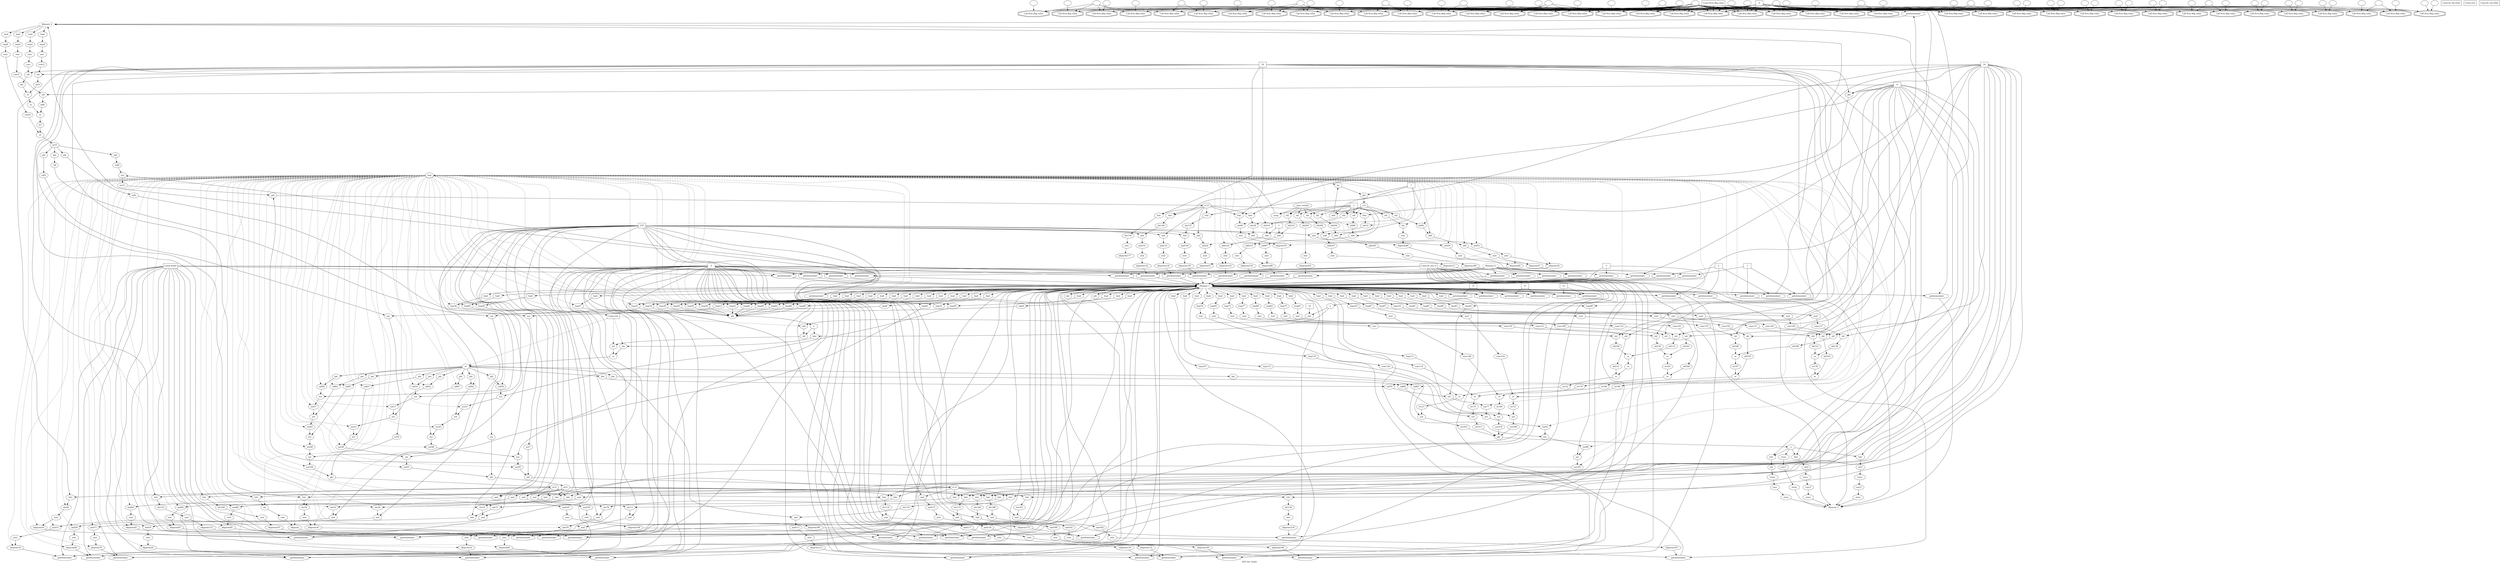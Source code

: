 digraph "DFG for 'Grafo'  "{
label="DFG for 'Grafo' ";
node_0[shape=doubleoctagon,style=solid,label="Call llvm.dbg.value"]
node_590[shape=ellipse,style=solid,label=""]
node_589[shape=doubleoctagon,style=solid,label="Call llvm.dbg.value"]
"node_590"->"node_589"
node_110[shape=ellipse,style=solid,label="xor95"]
node_109[shape=octagon,style=solid,label="phi"]
"node_110"->"node_109"
node_111[shape=octagon,style=solid,label="xor"]
"node_111"->"node_110"
node_112[shape=ellipse,style=solid,label="xor48"]
"node_112"->"node_111"
node_113[shape=octagon,style=solid,label="xor"]
"node_113"->"node_112"
node_86[shape=octagon,style=solid,label="xor"]
node_85[shape=ellipse,style=solid,label="xor17"]
"node_86"->"node_85"
node_87[shape=ellipse,style=solid,label="tmp20"]
"node_87"->"node_86"
node_88[shape=octagon,style=solid,label="load"]
"node_88"->"node_87"
node_89[shape=octagon,style=solid,label="getelementptr"]
node_16[shape=ellipse,style=dashed,label="Memory 1"]
"node_89"->"node_16"
node_9[shape=doubleoctagon,style=solid,label="Call llvm.dbg.value"]
node_10[shape=ellipse,style=solid,label=""]
"node_10"->"node_9"
node_12[shape=doubleoctagon,style=solid,label="Call llvm.dbg.value"]
"node_10"->"node_12"
node_11[shape=ellipse,style=solid,label=""]
"node_11"->"node_9"
node_13[shape=ellipse,style=solid,label=""]
"node_13"->"node_12"
node_14[shape=ellipse,style=solid,label="call"]
node_47[shape=octagon,style=solid,label="xor"]
"node_14"->"node_47"
node_720[shape=octagon,style=solid,label="phi"]
node_196[shape=ellipse,style=solid,label="call82"]
"node_720"->"node_196"
"node_16"->"node_88"
node_21[shape=octagon,style=solid,label="getelementptr"]
"node_16"->"node_21"
node_28[shape=octagon,style=solid,label="getelementptr"]
"node_16"->"node_28"
node_35[shape=octagon,style=solid,label="getelementptr"]
"node_16"->"node_35"
node_45[shape=octagon,style=solid,label="load"]
"node_16"->"node_45"
node_53[shape=octagon,style=solid,label="load"]
"node_16"->"node_53"
node_61[shape=octagon,style=solid,label="load"]
"node_16"->"node_61"
node_69[shape=octagon,style=solid,label="load"]
"node_16"->"node_69"
node_100[shape=octagon,style=solid,label="load"]
"node_16"->"node_100"
node_119[shape=octagon,style=solid,label="load"]
"node_16"->"node_119"
node_128[shape=octagon,style=solid,label="load"]
"node_16"->"node_128"
node_147[shape=octagon,style=solid,label="load"]
"node_16"->"node_147"
node_156[shape=octagon,style=solid,label="load"]
"node_16"->"node_156"
node_175[shape=octagon,style=solid,label="load"]
"node_16"->"node_175"
node_184[shape=octagon,style=solid,label="load"]
"node_16"->"node_184"
node_394[shape=octagon,style=solid,label="load"]
"node_16"->"node_394"
node_199[shape=octagon,style=solid,label="load"]
"node_16"->"node_199"
node_731[shape=octagon,style=solid,label="phi"]
"node_16"->"node_731"
node_210[shape=octagon,style=solid,label="load"]
"node_16"->"node_210"
node_217[shape=octagon,style=solid,label="load"]
"node_16"->"node_217"
node_235[shape=octagon,style=solid,label="load"]
"node_16"->"node_235"
node_246[shape=octagon,style=solid,label="load"]
"node_16"->"node_246"
node_253[shape=octagon,style=solid,label="load"]
"node_16"->"node_253"
node_264[shape=octagon,style=solid,label="load"]
"node_16"->"node_264"
node_275[shape=octagon,style=solid,label="load"]
"node_16"->"node_275"
node_282[shape=octagon,style=solid,label="load"]
"node_16"->"node_282"
node_293[shape=octagon,style=solid,label="load"]
"node_16"->"node_293"
node_304[shape=octagon,style=solid,label="load"]
"node_16"->"node_304"
node_311[shape=octagon,style=solid,label="load"]
"node_16"->"node_311"
node_353[shape=octagon,style=solid,label="load"]
"node_16"->"node_353"
node_366[shape=octagon,style=solid,label="load"]
"node_16"->"node_366"
node_381[shape=octagon,style=solid,label="load"]
"node_16"->"node_381"
node_408[shape=octagon,style=solid,label="load"]
"node_16"->"node_408"
node_421[shape=octagon,style=solid,label="load"]
"node_16"->"node_421"
node_436[shape=octagon,style=solid,label="load"]
"node_16"->"node_436"
node_449[shape=octagon,style=solid,label="load"]
"node_16"->"node_449"
node_463[shape=octagon,style=solid,label="load"]
"node_16"->"node_463"
node_476[shape=octagon,style=solid,label="load"]
"node_16"->"node_476"
node_491[shape=octagon,style=solid,label="load"]
"node_16"->"node_491"
node_504[shape=octagon,style=solid,label="load"]
"node_16"->"node_504"
node_518[shape=octagon,style=solid,label="load"]
"node_16"->"node_518"
node_531[shape=octagon,style=solid,label="load"]
"node_16"->"node_531"
node_546[shape=octagon,style=solid,label="load"]
"node_16"->"node_546"
node_559[shape=octagon,style=solid,label="load"]
"node_16"->"node_559"
node_573[shape=octagon,style=solid,label="load"]
"node_16"->"node_573"
node_586[shape=octagon,style=solid,label="load"]
"node_16"->"node_586"
node_599[shape=octagon,style=solid,label="load"]
"node_16"->"node_599"
node_612[shape=octagon,style=solid,label="load"]
"node_16"->"node_612"
node_619[shape=octagon,style=solid,label="getelementptr"]
"node_16"->"node_619"
node_621[shape=octagon,style=solid,label="getelementptr"]
"node_16"->"node_621"
node_623[shape=octagon,style=solid,label="getelementptr"]
"node_16"->"node_623"
node_631[shape=octagon,style=solid,label="getelementptr"]
"node_16"->"node_631"
node_638[shape=octagon,style=solid,label="getelementptr"]
"node_16"->"node_638"
node_647[shape=octagon,style=solid,label="getelementptr"]
"node_16"->"node_647"
node_656[shape=octagon,style=solid,label="getelementptr"]
"node_16"->"node_656"
node_694[shape=octagon,style=solid,label="getelementptr"]
"node_16"->"node_694"
node_700[shape=octagon,style=solid,label="getelementptr"]
"node_16"->"node_700"
node_706[shape=octagon,style=solid,label="getelementptr"]
"node_16"->"node_706"
node_710[shape=octagon,style=solid,label="getelementptr"]
"node_16"->"node_710"
node_712[shape=octagon,style=solid,label="phi"]
"node_16"->"node_712"
node_17[shape=box,style=solid,label="Const:br_dec32be"]
node_18[shape=doubleoctagon,style=solid,label="Call llvm.dbg.value"]
node_19[shape=ellipse,style=solid,label=""]
"node_19"->"node_18"
node_20[shape=ellipse,style=solid,label=""]
"node_20"->"node_18"
node_48[shape=doubleoctagon,style=solid,label="Call llvm.dbg.value"]
"node_20"->"node_48"
node_332[shape=doubleoctagon,style=solid,label="Call llvm.dbg.value"]
"node_20"->"node_332"
node_336[shape=doubleoctagon,style=solid,label="Call llvm.dbg.value"]
"node_20"->"node_336"
node_576[shape=doubleoctagon,style=solid,label="Call llvm.dbg.value"]
"node_20"->"node_576"
"node_21"->"node_16"
node_22[shape=box,style=solid,label="4"]
"node_22"->"node_21"
"node_22"->"node_619"
node_23[shape=ellipse,style=solid,label="call1"]
node_55[shape=octagon,style=solid,label="xor"]
"node_23"->"node_55"
node_719[shape=octagon,style=solid,label="phi"]
node_207[shape=ellipse,style=solid,label="call87"]
"node_719"->"node_207"
node_25[shape=doubleoctagon,style=solid,label="Call llvm.dbg.value"]
node_26[shape=ellipse,style=solid,label=""]
"node_26"->"node_25"
node_27[shape=ellipse,style=solid,label=""]
"node_27"->"node_25"
node_56[shape=doubleoctagon,style=solid,label="Call llvm.dbg.value"]
"node_27"->"node_56"
node_333[shape=doubleoctagon,style=solid,label="Call llvm.dbg.value"]
"node_27"->"node_333"
node_338[shape=doubleoctagon,style=solid,label="Call llvm.dbg.value"]
"node_27"->"node_338"
"node_27"->"node_589"
"node_28"->"node_16"
node_29[shape=box,style=solid,label="8"]
"node_29"->"node_28"
"node_29"->"node_621"
node_30[shape=ellipse,style=solid,label="call3"]
node_63[shape=octagon,style=solid,label="xor"]
"node_30"->"node_63"
node_718[shape=octagon,style=solid,label="phi"]
node_672[shape=ellipse,style=solid,label="n"]
"node_718"->"node_672"
node_32[shape=doubleoctagon,style=solid,label="Call llvm.dbg.value"]
node_33[shape=ellipse,style=solid,label=""]
"node_33"->"node_32"
node_34[shape=ellipse,style=solid,label=""]
"node_34"->"node_32"
node_64[shape=doubleoctagon,style=solid,label="Call llvm.dbg.value"]
"node_34"->"node_64"
node_334[shape=doubleoctagon,style=solid,label="Call llvm.dbg.value"]
"node_34"->"node_334"
node_340[shape=doubleoctagon,style=solid,label="Call llvm.dbg.value"]
"node_34"->"node_340"
node_602[shape=doubleoctagon,style=solid,label="Call llvm.dbg.value"]
"node_34"->"node_602"
"node_35"->"node_16"
node_36[shape=box,style=solid,label="12"]
"node_36"->"node_35"
"node_36"->"node_623"
node_37[shape=ellipse,style=solid,label="call5"]
node_71[shape=octagon,style=solid,label="xor"]
"node_37"->"node_71"
node_717[shape=octagon,style=solid,label="phi"]
node_675[shape=ellipse,style=solid,label="x"]
"node_717"->"node_675"
node_39[shape=doubleoctagon,style=solid,label="Call llvm.dbg.value"]
node_40[shape=ellipse,style=solid,label=""]
"node_40"->"node_39"
node_41[shape=ellipse,style=solid,label=""]
"node_41"->"node_39"
node_72[shape=doubleoctagon,style=solid,label="Call llvm.dbg.value"]
"node_41"->"node_72"
node_335[shape=doubleoctagon,style=solid,label="Call llvm.dbg.value"]
"node_41"->"node_335"
node_342[shape=doubleoctagon,style=solid,label="Call llvm.dbg.value"]
"node_41"->"node_342"
node_615[shape=doubleoctagon,style=solid,label="Call llvm.dbg.value"]
"node_41"->"node_615"
node_42[shape=octagon,style=solid,label="getelementptr"]
"node_42"->"node_16"
node_43[shape=ellipse,style=dashed,label="Memory 0"]
"node_43"->"node_42"
node_50[shape=octagon,style=solid,label="getelementptr"]
"node_43"->"node_50"
node_58[shape=octagon,style=solid,label="getelementptr"]
"node_43"->"node_58"
node_66[shape=octagon,style=solid,label="getelementptr"]
"node_43"->"node_66"
node_218[shape=octagon,style=solid,label="getelementptr"]
"node_43"->"node_218"
node_254[shape=octagon,style=solid,label="getelementptr"]
"node_43"->"node_254"
node_283[shape=octagon,style=solid,label="getelementptr"]
"node_43"->"node_283"
node_312[shape=octagon,style=solid,label="getelementptr"]
"node_43"->"node_312"
node_571[shape=octagon,style=solid,label="getelementptr"]
"node_43"->"node_571"
node_584[shape=octagon,style=solid,label="getelementptr"]
"node_43"->"node_584"
node_597[shape=octagon,style=solid,label="getelementptr"]
"node_43"->"node_597"
node_610[shape=octagon,style=solid,label="getelementptr"]
"node_43"->"node_610"
node_44[shape=ellipse,style=solid,label="tmp6"]
"node_44"->"node_47"
"node_45"->"node_44"
node_46[shape=ellipse,style=solid,label="xor"]
node_78[shape=octagon,style=solid,label="phi"]
"node_46"->"node_78"
"node_47"->"node_46"
node_49[shape=ellipse,style=solid,label=""]
"node_49"->"node_48"
"node_50"->"node_16"
node_51[shape=box,style=solid,label="1"]
"node_51"->"node_50"
"node_51"->"node_638"
"node_51"->"node_700"
node_52[shape=ellipse,style=solid,label="tmp9"]
"node_52"->"node_55"
"node_53"->"node_52"
node_54[shape=ellipse,style=solid,label="xor7"]
"node_54"->"node_109"
"node_55"->"node_54"
node_57[shape=ellipse,style=solid,label=""]
"node_57"->"node_56"
"node_58"->"node_16"
node_59[shape=box,style=solid,label="2"]
"node_59"->"node_58"
"node_59"->"node_647"
"node_59"->"node_706"
node_60[shape=ellipse,style=solid,label="tmp12"]
"node_60"->"node_63"
"node_61"->"node_60"
node_62[shape=ellipse,style=solid,label="xor9"]
node_137[shape=octagon,style=solid,label="phi"]
"node_62"->"node_137"
"node_63"->"node_62"
node_65[shape=ellipse,style=solid,label=""]
"node_65"->"node_64"
"node_66"->"node_16"
node_67[shape=box,style=solid,label="3"]
"node_67"->"node_66"
"node_67"->"node_656"
"node_67"->"node_710"
node_68[shape=ellipse,style=solid,label="tmp15"]
"node_68"->"node_71"
"node_69"->"node_68"
node_70[shape=ellipse,style=solid,label="xor11"]
node_165[shape=octagon,style=solid,label="phi"]
"node_70"->"node_165"
"node_71"->"node_70"
node_73[shape=ellipse,style=solid,label=""]
"node_73"->"node_72"
node_74[shape=doubleoctagon,style=solid,label="Call llvm.dbg.value"]
node_75[shape=ellipse,style=solid,label=""]
"node_75"->"node_74"
node_76[shape=ellipse,style=solid,label=""]
"node_76"->"node_74"
node_344[shape=doubleoctagon,style=solid,label="Call llvm.dbg.value"]
"node_76"->"node_344"
node_77[shape=ellipse,style=solid,label="s0.0"]
node_191[shape=octagon,style=solid,label="lshr"]
"node_77"->"node_191"
node_95[shape=octagon,style=solid,label="lshr"]
"node_77"->"node_95"
node_242[shape=octagon,style=solid,label="lshr"]
"node_77"->"node_242"
node_280[shape=octagon,style=solid,label="and"]
"node_77"->"node_280"
node_347[shape=octagon,style=solid,label="lshr"]
"node_77"->"node_347"
node_444[shape=octagon,style=solid,label="and"]
"node_77"->"node_444"
node_484[shape=octagon,style=solid,label="lshr"]
"node_77"->"node_484"
node_524[shape=octagon,style=solid,label="lshr"]
"node_77"->"node_524"
"node_78"->"node_77"
node_79[shape=ellipse,style=solid,label="xor91"]
"node_79"->"node_78"
node_80[shape=octagon,style=solid,label="xor"]
"node_80"->"node_79"
node_81[shape=ellipse,style=solid,label="xor28"]
"node_81"->"node_80"
node_82[shape=octagon,style=solid,label="xor"]
"node_82"->"node_81"
node_83[shape=ellipse,style=solid,label="xor23"]
"node_83"->"node_82"
node_84[shape=octagon,style=solid,label="xor"]
"node_84"->"node_83"
"node_85"->"node_84"
node_187[shape=octagon,style=solid,label="zext"]
node_186[shape=ellipse,style=solid,label="idxprom74"]
"node_187"->"node_186"
node_188[shape=ellipse,style=solid,label="and73"]
"node_188"->"node_187"
node_189[shape=octagon,style=solid,label="and"]
"node_189"->"node_188"
node_190[shape=ellipse,style=solid,label="shr72"]
"node_190"->"node_189"
"node_191"->"node_190"
node_192[shape=box,style=solid,label="16"]
"node_192"->"node_718"
"node_192"->"node_191"
node_107[shape=octagon,style=solid,label="lshr"]
"node_192"->"node_107"
node_135[shape=octagon,style=solid,label="lshr"]
"node_192"->"node_135"
node_163[shape=octagon,style=solid,label="lshr"]
"node_192"->"node_163"
node_359[shape=octagon,style=solid,label="lshr"]
"node_192"->"node_359"
node_370[shape=octagon,style=solid,label="shl"]
"node_192"->"node_370"
node_414[shape=octagon,style=solid,label="lshr"]
"node_192"->"node_414"
node_425[shape=octagon,style=solid,label="shl"]
"node_192"->"node_425"
node_469[shape=octagon,style=solid,label="lshr"]
"node_192"->"node_469"
node_480[shape=octagon,style=solid,label="shl"]
"node_192"->"node_480"
"node_192"->"node_524"
node_535[shape=octagon,style=solid,label="shl"]
"node_192"->"node_535"
node_644[shape=octagon,style=solid,label="shl"]
"node_192"->"node_644"
node_697[shape=octagon,style=solid,label="lshr"]
"node_192"->"node_697"
node_90[shape=box,style=solid,label="Const:Ssm0"]
"node_90"->"node_89"
node_101[shape=octagon,style=solid,label="getelementptr"]
"node_90"->"node_101"
node_120[shape=octagon,style=solid,label="getelementptr"]
"node_90"->"node_120"
node_129[shape=octagon,style=solid,label="getelementptr"]
"node_90"->"node_129"
node_148[shape=octagon,style=solid,label="getelementptr"]
"node_90"->"node_148"
node_157[shape=octagon,style=solid,label="getelementptr"]
"node_90"->"node_157"
node_176[shape=octagon,style=solid,label="getelementptr"]
"node_90"->"node_176"
node_185[shape=octagon,style=solid,label="getelementptr"]
"node_90"->"node_185"
node_200[shape=octagon,style=solid,label="getelementptr"]
"node_90"->"node_200"
node_211[shape=octagon,style=solid,label="getelementptr"]
"node_90"->"node_211"
node_236[shape=octagon,style=solid,label="getelementptr"]
"node_90"->"node_236"
node_247[shape=octagon,style=solid,label="getelementptr"]
"node_90"->"node_247"
node_265[shape=octagon,style=solid,label="getelementptr"]
"node_90"->"node_265"
node_276[shape=octagon,style=solid,label="getelementptr"]
"node_90"->"node_276"
node_294[shape=octagon,style=solid,label="getelementptr"]
"node_90"->"node_294"
node_305[shape=octagon,style=solid,label="getelementptr"]
"node_90"->"node_305"
node_91[shape=box,style=solid,label="0"]
"node_91"->"node_89"
"node_91"->"node_101"
"node_91"->"node_120"
"node_91"->"node_129"
"node_91"->"node_148"
"node_91"->"node_157"
"node_91"->"node_176"
"node_91"->"node_185"
node_392[shape=octagon,style=solid,label="getelementptr"]
"node_91"->"node_392"
"node_91"->"node_200"
"node_91"->"node_211"
"node_91"->"node_236"
"node_91"->"node_247"
"node_91"->"node_265"
"node_91"->"node_276"
"node_91"->"node_294"
"node_91"->"node_305"
node_350[shape=octagon,style=solid,label="getelementptr"]
"node_91"->"node_350"
node_364[shape=octagon,style=solid,label="getelementptr"]
"node_91"->"node_364"
node_379[shape=octagon,style=solid,label="getelementptr"]
"node_91"->"node_379"
node_406[shape=octagon,style=solid,label="getelementptr"]
"node_91"->"node_406"
node_419[shape=octagon,style=solid,label="getelementptr"]
"node_91"->"node_419"
node_434[shape=octagon,style=solid,label="getelementptr"]
"node_91"->"node_434"
node_447[shape=octagon,style=solid,label="getelementptr"]
"node_91"->"node_447"
node_461[shape=octagon,style=solid,label="getelementptr"]
"node_91"->"node_461"
node_474[shape=octagon,style=solid,label="getelementptr"]
"node_91"->"node_474"
node_489[shape=octagon,style=solid,label="getelementptr"]
"node_91"->"node_489"
node_502[shape=octagon,style=solid,label="getelementptr"]
"node_91"->"node_502"
node_516[shape=octagon,style=solid,label="getelementptr"]
"node_91"->"node_516"
node_529[shape=octagon,style=solid,label="getelementptr"]
"node_91"->"node_529"
node_544[shape=octagon,style=solid,label="getelementptr"]
"node_91"->"node_544"
node_557[shape=octagon,style=solid,label="getelementptr"]
"node_91"->"node_557"
node_92[shape=ellipse,style=solid,label="idxprom"]
"node_92"->"node_89"
node_93[shape=octagon,style=solid,label="zext"]
"node_93"->"node_92"
node_94[shape=ellipse,style=solid,label="shr"]
"node_94"->"node_93"
"node_95"->"node_94"
node_96[shape=box,style=solid,label="24"]
"node_96"->"node_718"
"node_96"->"node_95"
node_124[shape=octagon,style=solid,label="lshr"]
"node_96"->"node_124"
node_152[shape=octagon,style=solid,label="lshr"]
"node_96"->"node_152"
node_180[shape=octagon,style=solid,label="lshr"]
"node_96"->"node_180"
node_403[shape=octagon,style=solid,label="lshr"]
"node_96"->"node_403"
"node_96"->"node_347"
node_357[shape=octagon,style=solid,label="shl"]
"node_96"->"node_357"
node_412[shape=octagon,style=solid,label="shl"]
"node_96"->"node_412"
node_458[shape=octagon,style=solid,label="lshr"]
"node_96"->"node_458"
node_467[shape=octagon,style=solid,label="shl"]
"node_96"->"node_467"
node_513[shape=octagon,style=solid,label="lshr"]
"node_96"->"node_513"
node_522[shape=octagon,style=solid,label="shl"]
"node_96"->"node_522"
node_637[shape=octagon,style=solid,label="shl"]
"node_96"->"node_637"
node_689[shape=octagon,style=solid,label="lshr"]
"node_96"->"node_689"
node_97[shape=ellipse,style=solid,label="call16"]
"node_97"->"node_86"
node_99[shape=ellipse,style=solid,label="tmp22"]
"node_99"->"node_717"
"node_100"->"node_99"
"node_101"->"node_16"
node_102[shape=ellipse,style=solid,label="idxprom14"]
"node_102"->"node_101"
node_103[shape=octagon,style=solid,label="zext"]
"node_103"->"node_102"
node_104[shape=ellipse,style=solid,label="and"]
"node_104"->"node_103"
node_105[shape=octagon,style=solid,label="and"]
"node_105"->"node_104"
node_106[shape=ellipse,style=solid,label="shr13"]
"node_106"->"node_105"
"node_107"->"node_106"
node_108[shape=ellipse,style=solid,label="s1.0"]
"node_108"->"node_107"
node_206[shape=octagon,style=solid,label="lshr"]
"node_108"->"node_206"
"node_108"->"node_124"
"node_108"->"node_403"
node_251[shape=octagon,style=solid,label="and"]
"node_108"->"node_251"
"node_108"->"node_359"
node_499[shape=octagon,style=solid,label="and"]
"node_108"->"node_499"
node_539[shape=octagon,style=solid,label="lshr"]
"node_108"->"node_539"
"node_109"->"node_108"
node_203[shape=ellipse,style=solid,label="and79"]
node_202[shape=octagon,style=solid,label="zext"]
"node_203"->"node_202"
node_204[shape=octagon,style=solid,label="and"]
"node_204"->"node_203"
node_205[shape=ellipse,style=solid,label="shr78"]
"node_205"->"node_204"
"node_206"->"node_205"
node_114[shape=ellipse,style=solid,label="xor43"]
"node_114"->"node_113"
node_115[shape=octagon,style=solid,label="xor"]
"node_115"->"node_114"
node_116[shape=ellipse,style=solid,label="xor37"]
"node_116"->"node_115"
node_117[shape=octagon,style=solid,label="xor"]
"node_117"->"node_116"
node_118[shape=ellipse,style=solid,label="tmp28"]
"node_118"->"node_117"
"node_119"->"node_118"
"node_120"->"node_16"
node_121[shape=ellipse,style=solid,label="idxprom30"]
"node_121"->"node_120"
node_122[shape=octagon,style=solid,label="zext"]
"node_122"->"node_121"
node_123[shape=ellipse,style=solid,label="shr29"]
"node_123"->"node_122"
"node_124"->"node_123"
node_125[shape=ellipse,style=solid,label="call36"]
"node_125"->"node_117"
node_127[shape=ellipse,style=solid,label="tmp30"]
"node_127"->"node_717"
"node_128"->"node_127"
"node_129"->"node_16"
node_130[shape=ellipse,style=solid,label="idxprom34"]
"node_130"->"node_129"
node_131[shape=octagon,style=solid,label="zext"]
"node_131"->"node_130"
node_132[shape=ellipse,style=solid,label="and33"]
"node_132"->"node_131"
node_133[shape=octagon,style=solid,label="and"]
"node_133"->"node_132"
node_134[shape=ellipse,style=solid,label="shr32"]
"node_134"->"node_133"
"node_135"->"node_134"
node_4[shape=ellipse,style=solid,label=""]
"node_4"->"node_0"
"node_4"->"node_9"
"node_4"->"node_12"
"node_4"->"node_18"
"node_4"->"node_25"
"node_4"->"node_32"
"node_4"->"node_39"
"node_4"->"node_48"
"node_4"->"node_56"
"node_4"->"node_64"
"node_4"->"node_72"
"node_4"->"node_74"
node_6[shape=doubleoctagon,style=solid,label="Call llvm.dbg.value"]
"node_4"->"node_6"
node_399[shape=doubleoctagon,style=solid,label="Call llvm.dbg.value"]
"node_4"->"node_399"
node_320[shape=doubleoctagon,style=solid,label="Call llvm.dbg.value"]
"node_4"->"node_320"
node_323[shape=doubleoctagon,style=solid,label="Call llvm.dbg.value"]
"node_4"->"node_323"
node_326[shape=doubleoctagon,style=solid,label="Call llvm.dbg.value"]
"node_4"->"node_326"
node_329[shape=doubleoctagon,style=solid,label="Call llvm.dbg.value"]
"node_4"->"node_329"
"node_4"->"node_332"
"node_4"->"node_333"
"node_4"->"node_334"
"node_4"->"node_335"
"node_4"->"node_336"
"node_4"->"node_338"
"node_4"->"node_340"
"node_4"->"node_342"
"node_4"->"node_344"
node_454[shape=doubleoctagon,style=solid,label="Call llvm.dbg.value"]
"node_4"->"node_454"
node_509[shape=doubleoctagon,style=solid,label="Call llvm.dbg.value"]
"node_4"->"node_509"
node_564[shape=doubleoctagon,style=solid,label="Call llvm.dbg.value"]
"node_4"->"node_564"
"node_4"->"node_576"
"node_4"->"node_589"
"node_4"->"node_602"
"node_4"->"node_615"
node_625[shape=doubleoctagon,style=solid,label="Call llvm.dbg.value"]
"node_4"->"node_625"
node_628[shape=doubleoctagon,style=solid,label="Call llvm.dbg.value"]
"node_4"->"node_628"
node_663[shape=doubleoctagon,style=solid,label="Call llvm.dbg.value"]
"node_4"->"node_663"
node_666[shape=doubleoctagon,style=solid,label="Call llvm.dbg.value"]
"node_4"->"node_666"
node_680[shape=doubleoctagon,style=solid,label="Call llvm.dbg.value"]
"node_4"->"node_680"
node_683[shape=doubleoctagon,style=solid,label="Call llvm.dbg.value"]
"node_4"->"node_683"
node_686[shape=doubleoctagon,style=solid,label="Call llvm.dbg.value"]
"node_4"->"node_686"
node_5[shape=box,style=solid,label="Const:llvm.dbg.value"]
"node_5"->"node_0"
"node_5"->"node_9"
"node_5"->"node_12"
"node_5"->"node_18"
"node_5"->"node_25"
"node_5"->"node_32"
"node_5"->"node_39"
"node_5"->"node_48"
"node_5"->"node_56"
"node_5"->"node_64"
"node_5"->"node_72"
"node_5"->"node_74"
"node_5"->"node_6"
"node_5"->"node_399"
"node_5"->"node_320"
"node_5"->"node_323"
"node_5"->"node_326"
"node_5"->"node_329"
"node_5"->"node_332"
"node_5"->"node_333"
"node_5"->"node_334"
"node_5"->"node_335"
"node_5"->"node_336"
"node_5"->"node_338"
"node_5"->"node_340"
"node_5"->"node_342"
"node_5"->"node_344"
"node_5"->"node_454"
"node_5"->"node_509"
"node_5"->"node_564"
"node_5"->"node_576"
"node_5"->"node_589"
"node_5"->"node_602"
"node_5"->"node_615"
"node_5"->"node_625"
"node_5"->"node_628"
"node_5"->"node_663"
"node_5"->"node_666"
"node_5"->"node_680"
"node_5"->"node_683"
"node_5"->"node_686"
node_7[shape=ellipse,style=solid,label=""]
"node_7"->"node_6"
node_3[shape=ellipse,style=solid,label=""]
"node_3"->"node_0"
node_1[shape=ellipse,style=solid,label=""]
"node_1"->"node_0"
node_2[shape=box,style=solid,label="0"]
"node_2"->"node_0"
"node_2"->"node_9"
"node_2"->"node_12"
"node_2"->"node_18"
"node_2"->"node_25"
"node_2"->"node_32"
"node_2"->"node_39"
"node_2"->"node_42"
"node_2"->"node_48"
"node_2"->"node_56"
"node_2"->"node_64"
"node_2"->"node_72"
"node_2"->"node_74"
"node_2"->"node_6"
"node_2"->"node_399"
"node_2"->"node_320"
"node_2"->"node_323"
"node_2"->"node_326"
"node_2"->"node_329"
"node_2"->"node_332"
"node_2"->"node_333"
"node_2"->"node_334"
"node_2"->"node_335"
"node_2"->"node_336"
"node_2"->"node_338"
"node_2"->"node_340"
"node_2"->"node_342"
"node_2"->"node_344"
"node_2"->"node_454"
"node_2"->"node_509"
"node_2"->"node_564"
"node_2"->"node_576"
"node_2"->"node_589"
"node_2"->"node_602"
"node_2"->"node_615"
"node_2"->"node_625"
"node_2"->"node_628"
"node_2"->"node_631"
"node_2"->"node_663"
"node_2"->"node_666"
"node_2"->"node_680"
"node_2"->"node_683"
"node_2"->"node_686"
"node_2"->"node_694"
node_8[shape=ellipse,style=solid,label=""]
"node_8"->"node_6"
node_136[shape=ellipse,style=solid,label="s2.0"]
"node_136"->"node_135"
"node_136"->"node_152"
node_215[shape=octagon,style=solid,label="and"]
"node_136"->"node_215"
node_300[shape=octagon,style=solid,label="lshr"]
"node_136"->"node_300"
node_374[shape=octagon,style=solid,label="lshr"]
"node_136"->"node_374"
"node_136"->"node_414"
"node_136"->"node_458"
node_554[shape=octagon,style=solid,label="and"]
"node_136"->"node_554"
"node_137"->"node_136"
node_138[shape=ellipse,style=solid,label="xor100"]
"node_138"->"node_137"
node_139[shape=octagon,style=solid,label="xor"]
"node_139"->"node_138"
node_140[shape=ellipse,style=solid,label="xor68"]
"node_140"->"node_139"
node_141[shape=octagon,style=solid,label="xor"]
"node_141"->"node_140"
node_142[shape=ellipse,style=solid,label="xor63"]
"node_142"->"node_141"
node_143[shape=octagon,style=solid,label="xor"]
"node_143"->"node_142"
node_144[shape=ellipse,style=solid,label="xor57"]
"node_144"->"node_143"
node_145[shape=octagon,style=solid,label="xor"]
"node_145"->"node_144"
node_146[shape=ellipse,style=solid,label="tmp36"]
"node_146"->"node_145"
"node_147"->"node_146"
"node_148"->"node_16"
node_149[shape=ellipse,style=solid,label="idxprom50"]
"node_149"->"node_148"
node_150[shape=octagon,style=solid,label="zext"]
"node_150"->"node_149"
node_151[shape=ellipse,style=solid,label="shr49"]
"node_151"->"node_150"
"node_152"->"node_151"
node_153[shape=ellipse,style=solid,label="call56"]
"node_153"->"node_145"
node_155[shape=ellipse,style=solid,label="tmp38"]
"node_155"->"node_717"
"node_156"->"node_155"
"node_157"->"node_16"
node_158[shape=ellipse,style=solid,label="idxprom54"]
"node_158"->"node_157"
node_159[shape=octagon,style=solid,label="zext"]
"node_159"->"node_158"
node_160[shape=ellipse,style=solid,label="and53"]
"node_160"->"node_159"
node_161[shape=octagon,style=solid,label="and"]
"node_161"->"node_160"
node_162[shape=ellipse,style=solid,label="shr52"]
"node_162"->"node_161"
"node_163"->"node_162"
node_164[shape=ellipse,style=solid,label="s3.0"]
"node_164"->"node_163"
"node_164"->"node_180"
node_389[shape=octagon,style=solid,label="and"]
"node_164"->"node_389"
node_271[shape=octagon,style=solid,label="lshr"]
"node_164"->"node_271"
node_309[shape=octagon,style=solid,label="and"]
"node_164"->"node_309"
node_429[shape=octagon,style=solid,label="lshr"]
"node_164"->"node_429"
"node_164"->"node_469"
"node_164"->"node_513"
"node_165"->"node_164"
node_166[shape=ellipse,style=solid,label="xor105"]
"node_166"->"node_165"
node_167[shape=octagon,style=solid,label="xor"]
"node_167"->"node_166"
node_168[shape=ellipse,style=solid,label="xor88"]
"node_168"->"node_167"
node_169[shape=octagon,style=solid,label="xor"]
"node_169"->"node_168"
node_170[shape=ellipse,style=solid,label="xor83"]
"node_170"->"node_169"
node_171[shape=octagon,style=solid,label="xor"]
"node_171"->"node_170"
node_172[shape=ellipse,style=solid,label="xor77"]
"node_172"->"node_171"
node_173[shape=octagon,style=solid,label="xor"]
"node_173"->"node_172"
node_174[shape=ellipse,style=solid,label="tmp44"]
"node_174"->"node_173"
"node_175"->"node_174"
"node_176"->"node_16"
node_177[shape=ellipse,style=solid,label="idxprom70"]
"node_177"->"node_176"
node_178[shape=octagon,style=solid,label="zext"]
"node_178"->"node_177"
node_179[shape=ellipse,style=solid,label="shr69"]
"node_179"->"node_178"
"node_180"->"node_179"
node_181[shape=ellipse,style=solid,label="call76"]
"node_181"->"node_173"
node_183[shape=ellipse,style=solid,label="tmp46"]
"node_183"->"node_717"
"node_184"->"node_183"
"node_185"->"node_16"
"node_186"->"node_185"
node_385[shape=octagon,style=solid,label="shl"]
node_384[shape=ellipse,style=solid,label="shl121"]
"node_385"->"node_384"
node_386[shape=ellipse,style=solid,label="or122"]
node_398[shape=octagon,style=solid,label="or"]
"node_386"->"node_398"
node_387[shape=octagon,style=solid,label="or"]
"node_387"->"node_386"
node_388[shape=ellipse,style=solid,label="and123"]
node_391[shape=octagon,style=solid,label="zext"]
"node_388"->"node_391"
"node_389"->"node_388"
node_390[shape=ellipse,style=solid,label="idxprom124"]
"node_390"->"node_392"
"node_391"->"node_390"
"node_392"->"node_16"
node_393[shape=ellipse,style=solid,label="tmp79"]
node_396[shape=octagon,style=solid,label="zext"]
"node_393"->"node_396"
"node_394"->"node_393"
node_193[shape=box,style=solid,label="255"]
"node_193"->"node_189"
"node_193"->"node_105"
"node_193"->"node_204"
"node_193"->"node_133"
"node_193"->"node_161"
"node_193"->"node_389"
"node_193"->"node_215"
node_240[shape=octagon,style=solid,label="and"]
"node_193"->"node_240"
"node_193"->"node_251"
node_269[shape=octagon,style=solid,label="and"]
"node_193"->"node_269"
"node_193"->"node_280"
node_298[shape=octagon,style=solid,label="and"]
"node_193"->"node_298"
"node_193"->"node_309"
node_361[shape=octagon,style=solid,label="and"]
"node_193"->"node_361"
node_376[shape=octagon,style=solid,label="and"]
"node_193"->"node_376"
node_416[shape=octagon,style=solid,label="and"]
"node_193"->"node_416"
node_431[shape=octagon,style=solid,label="and"]
"node_193"->"node_431"
"node_193"->"node_444"
node_471[shape=octagon,style=solid,label="and"]
"node_193"->"node_471"
node_486[shape=octagon,style=solid,label="and"]
"node_193"->"node_486"
"node_193"->"node_499"
node_526[shape=octagon,style=solid,label="and"]
"node_193"->"node_526"
node_541[shape=octagon,style=solid,label="and"]
"node_193"->"node_541"
"node_193"->"node_554"
node_194[shape=box,style=solid,label="8"]
"node_194"->"node_718"
"node_194"->"node_206"
"node_194"->"node_385"
"node_194"->"node_242"
"node_194"->"node_271"
"node_194"->"node_300"
"node_194"->"node_374"
"node_194"->"node_429"
node_440[shape=octagon,style=solid,label="shl"]
"node_194"->"node_440"
"node_194"->"node_484"
node_495[shape=octagon,style=solid,label="shl"]
"node_194"->"node_495"
"node_194"->"node_539"
node_550[shape=octagon,style=solid,label="shl"]
"node_194"->"node_550"
node_653[shape=octagon,style=solid,label="shl"]
"node_194"->"node_653"
node_703[shape=octagon,style=solid,label="lshr"]
"node_194"->"node_703"
node_195[shape=box,style=solid,label="Const:rotr"]
"node_196"->"node_171"
node_732[shape=octagon,style=solid,label="phi"]
node_690[shape=ellipse,style=solid,label="x"]
"node_732"->"node_690"
node_198[shape=ellipse,style=solid,label="tmp48"]
"node_198"->"node_717"
"node_199"->"node_198"
"node_200"->"node_16"
node_201[shape=ellipse,style=solid,label="idxprom80"]
"node_201"->"node_200"
"node_202"->"node_201"
node_395[shape=ellipse,style=solid,label="conv126"]
"node_395"->"node_398"
"node_396"->"node_395"
node_397[shape=ellipse,style=solid,label="or127"]
node_575[shape=octagon,style=solid,label="xor"]
"node_397"->"node_575"
"node_398"->"node_397"
node_400[shape=ellipse,style=solid,label=""]
"node_400"->"node_399"
node_401[shape=ellipse,style=solid,label=""]
"node_401"->"node_399"
node_402[shape=ellipse,style=solid,label="shr128"]
node_405[shape=octagon,style=solid,label="zext"]
"node_402"->"node_405"
"node_403"->"node_402"
node_404[shape=ellipse,style=solid,label="idxprom129"]
"node_404"->"node_406"
"node_405"->"node_404"
"node_207"->"node_169"
"node_731"->"node_16"
node_209[shape=ellipse,style=solid,label="tmp50"]
"node_209"->"node_717"
"node_210"->"node_209"
"node_211"->"node_16"
node_212[shape=ellipse,style=solid,label="idxprom85"]
"node_212"->"node_211"
node_213[shape=octagon,style=solid,label="zext"]
"node_213"->"node_212"
node_214[shape=ellipse,style=solid,label="and84"]
"node_214"->"node_213"
"node_215"->"node_214"
node_216[shape=ellipse,style=solid,label="tmp69"]
"node_216"->"node_167"
"node_217"->"node_216"
"node_218"->"node_16"
node_219[shape=ellipse,style=solid,label="idxprom103"]
"node_219"->"node_218"
node_220[shape=octagon,style=solid,label="zext"]
"node_220"->"node_219"
node_221[shape=ellipse,style=solid,label="add102"]
"node_221"->"node_220"
node_222[shape=octagon,style=solid,label="add"]
"node_222"->"node_221"
node_223[shape=ellipse,style=solid,label="shl101"]
"node_223"->"node_222"
node_224[shape=octagon,style=solid,label="shl"]
"node_224"->"node_223"
node_225[shape=ellipse,style=solid,label="u.0"]
"node_225"->"node_224"
node_229[shape=octagon,style=solid,label="add"]
"node_225"->"node_229"
node_260[shape=octagon,style=solid,label="shl"]
"node_225"->"node_260"
node_289[shape=octagon,style=solid,label="shl"]
"node_225"->"node_289"
node_316[shape=octagon,style=solid,label="shl"]
"node_225"->"node_316"
node_318[shape=octagon,style=solid,label="icmp"]
"node_225"->"node_318"
node_226[shape=octagon,style=solid,label="phi"]
"node_226"->"node_225"
node_227[shape=box,style=solid,label="1"]
"node_227"->"node_226"
"node_227"->"node_229"
node_287[shape=octagon,style=solid,label="add"]
"node_227"->"node_287"
node_581[shape=octagon,style=solid,label="add"]
"node_227"->"node_581"
node_228[shape=ellipse,style=solid,label="inc"]
"node_228"->"node_226"
"node_229"->"node_228"
node_230[shape=box,style=solid,label="2"]
"node_230"->"node_224"
node_258[shape=octagon,style=solid,label="add"]
"node_230"->"node_258"
"node_230"->"node_260"
"node_230"->"node_289"
"node_230"->"node_316"
node_568[shape=octagon,style=solid,label="shl"]
"node_230"->"node_568"
node_579[shape=octagon,style=solid,label="shl"]
"node_230"->"node_579"
node_592[shape=octagon,style=solid,label="shl"]
"node_230"->"node_592"
node_594[shape=octagon,style=solid,label="add"]
"node_230"->"node_594"
node_605[shape=octagon,style=solid,label="shl"]
"node_230"->"node_605"
node_231[shape=box,style=solid,label="3"]
"node_231"->"node_222"
node_607[shape=octagon,style=solid,label="add"]
"node_231"->"node_607"
node_232[shape=ellipse,style=solid,label="call62"]
"node_232"->"node_143"
node_234[shape=ellipse,style=solid,label="tmp40"]
"node_234"->"node_717"
"node_235"->"node_234"
"node_236"->"node_16"
node_237[shape=ellipse,style=solid,label="idxprom60"]
"node_237"->"node_236"
node_238[shape=octagon,style=solid,label="zext"]
"node_238"->"node_237"
node_239[shape=ellipse,style=solid,label="and59"]
"node_239"->"node_238"
"node_240"->"node_239"
node_241[shape=ellipse,style=solid,label="shr58"]
"node_241"->"node_240"
"node_242"->"node_241"
node_243[shape=ellipse,style=solid,label="call67"]
"node_243"->"node_141"
node_245[shape=ellipse,style=solid,label="tmp42"]
"node_245"->"node_717"
"node_246"->"node_245"
"node_247"->"node_16"
node_248[shape=ellipse,style=solid,label="idxprom65"]
"node_248"->"node_247"
node_249[shape=octagon,style=solid,label="zext"]
"node_249"->"node_248"
node_250[shape=ellipse,style=solid,label="and64"]
"node_250"->"node_249"
"node_251"->"node_250"
node_252[shape=ellipse,style=solid,label="tmp65"]
"node_252"->"node_139"
"node_253"->"node_252"
"node_254"->"node_16"
node_255[shape=ellipse,style=solid,label="idxprom98"]
"node_255"->"node_254"
node_256[shape=octagon,style=solid,label="zext"]
"node_256"->"node_255"
node_257[shape=ellipse,style=solid,label="add97"]
"node_257"->"node_256"
"node_258"->"node_257"
node_259[shape=ellipse,style=solid,label="shl96"]
"node_259"->"node_258"
"node_260"->"node_259"
node_261[shape=ellipse,style=solid,label="call42"]
"node_261"->"node_115"
node_263[shape=ellipse,style=solid,label="tmp32"]
"node_263"->"node_717"
"node_264"->"node_263"
"node_265"->"node_16"
node_266[shape=ellipse,style=solid,label="idxprom40"]
"node_266"->"node_265"
node_267[shape=octagon,style=solid,label="zext"]
"node_267"->"node_266"
node_268[shape=ellipse,style=solid,label="and39"]
"node_268"->"node_267"
"node_269"->"node_268"
node_270[shape=ellipse,style=solid,label="shr38"]
"node_270"->"node_269"
"node_271"->"node_270"
node_272[shape=ellipse,style=solid,label="call47"]
"node_272"->"node_113"
node_274[shape=ellipse,style=solid,label="tmp34"]
"node_274"->"node_717"
"node_275"->"node_274"
"node_276"->"node_16"
node_277[shape=ellipse,style=solid,label="idxprom45"]
"node_277"->"node_276"
node_278[shape=octagon,style=solid,label="zext"]
"node_278"->"node_277"
node_279[shape=ellipse,style=solid,label="and44"]
"node_279"->"node_278"
"node_280"->"node_279"
node_281[shape=ellipse,style=solid,label="tmp61"]
"node_281"->"node_111"
"node_282"->"node_281"
"node_283"->"node_16"
node_284[shape=ellipse,style=solid,label="idxprom93"]
"node_284"->"node_283"
node_285[shape=octagon,style=solid,label="zext"]
"node_285"->"node_284"
node_286[shape=ellipse,style=solid,label="add"]
"node_286"->"node_285"
"node_287"->"node_286"
node_288[shape=ellipse,style=solid,label="shl92"]
"node_288"->"node_287"
"node_289"->"node_288"
node_290[shape=ellipse,style=solid,label="call22"]
"node_290"->"node_84"
node_292[shape=ellipse,style=solid,label="tmp24"]
"node_292"->"node_717"
"node_293"->"node_292"
"node_294"->"node_16"
node_295[shape=ellipse,style=solid,label="idxprom20"]
"node_295"->"node_294"
node_296[shape=octagon,style=solid,label="zext"]
"node_296"->"node_295"
node_297[shape=ellipse,style=solid,label="and19"]
"node_297"->"node_296"
"node_298"->"node_297"
node_299[shape=ellipse,style=solid,label="shr18"]
"node_299"->"node_298"
"node_300"->"node_299"
node_301[shape=ellipse,style=solid,label="call27"]
"node_301"->"node_82"
node_303[shape=ellipse,style=solid,label="tmp26"]
"node_303"->"node_717"
"node_304"->"node_303"
"node_305"->"node_16"
node_306[shape=ellipse,style=solid,label="idxprom25"]
"node_306"->"node_305"
node_307[shape=octagon,style=solid,label="zext"]
"node_307"->"node_306"
node_308[shape=ellipse,style=solid,label="and24"]
"node_308"->"node_307"
"node_309"->"node_308"
node_310[shape=ellipse,style=solid,label="tmp57"]
"node_310"->"node_80"
"node_311"->"node_310"
"node_312"->"node_16"
node_313[shape=ellipse,style=solid,label="idxprom89"]
"node_313"->"node_312"
node_314[shape=octagon,style=solid,label="zext"]
"node_314"->"node_313"
node_315[shape=ellipse,style=solid,label="shl"]
"node_315"->"node_314"
"node_316"->"node_315"
node_317[shape=ellipse,style=solid,label="cmp"]
"node_317"->"node_110" [style=dashed]
"node_317"->"node_112" [style=dashed]
"node_317"->"node_87" [style=dashed]
"node_317"->"node_16" [style=dashed]
"node_317"->"node_79" [style=dashed]
"node_317"->"node_81" [style=dashed]
"node_317"->"node_83" [style=dashed]
"node_317"->"node_85" [style=dashed]
"node_317"->"node_188" [style=dashed]
"node_317"->"node_190" [style=dashed]
"node_317"->"node_92" [style=dashed]
"node_317"->"node_94" [style=dashed]
"node_317"->"node_97" [style=dashed]
"node_317"->"node_99" [style=dashed]
"node_317"->"node_102" [style=dashed]
"node_317"->"node_104" [style=dashed]
"node_317"->"node_106" [style=dashed]
"node_317"->"node_203" [style=dashed]
"node_317"->"node_205" [style=dashed]
"node_317"->"node_114" [style=dashed]
"node_317"->"node_116" [style=dashed]
"node_317"->"node_118" [style=dashed]
"node_317"->"node_121" [style=dashed]
"node_317"->"node_123" [style=dashed]
"node_317"->"node_125" [style=dashed]
"node_317"->"node_127" [style=dashed]
"node_317"->"node_130" [style=dashed]
"node_317"->"node_132" [style=dashed]
"node_317"->"node_134" [style=dashed]
"node_317"->"node_138" [style=dashed]
"node_317"->"node_140" [style=dashed]
"node_317"->"node_142" [style=dashed]
"node_317"->"node_144" [style=dashed]
"node_317"->"node_146" [style=dashed]
"node_317"->"node_149" [style=dashed]
"node_317"->"node_151" [style=dashed]
"node_317"->"node_153" [style=dashed]
"node_317"->"node_155" [style=dashed]
"node_317"->"node_158" [style=dashed]
"node_317"->"node_160" [style=dashed]
"node_317"->"node_162" [style=dashed]
"node_317"->"node_166" [style=dashed]
"node_317"->"node_168" [style=dashed]
"node_317"->"node_170" [style=dashed]
"node_317"->"node_172" [style=dashed]
"node_317"->"node_174" [style=dashed]
"node_317"->"node_177" [style=dashed]
"node_317"->"node_179" [style=dashed]
"node_317"->"node_181" [style=dashed]
"node_317"->"node_183" [style=dashed]
"node_317"->"node_186" [style=dashed]
"node_317"->"node_196" [style=dashed]
"node_317"->"node_198" [style=dashed]
"node_317"->"node_201" [style=dashed]
"node_317"->"node_207" [style=dashed]
"node_317"->"node_209" [style=dashed]
"node_317"->"node_212" [style=dashed]
"node_317"->"node_214" [style=dashed]
"node_317"->"node_216" [style=dashed]
"node_317"->"node_219" [style=dashed]
"node_317"->"node_221" [style=dashed]
"node_317"->"node_223" [style=dashed]
"node_317"->"node_228" [style=dashed]
"node_317"->"node_232" [style=dashed]
"node_317"->"node_234" [style=dashed]
"node_317"->"node_237" [style=dashed]
"node_317"->"node_239" [style=dashed]
"node_317"->"node_241" [style=dashed]
"node_317"->"node_243" [style=dashed]
"node_317"->"node_245" [style=dashed]
"node_317"->"node_248" [style=dashed]
"node_317"->"node_250" [style=dashed]
"node_317"->"node_252" [style=dashed]
"node_317"->"node_255" [style=dashed]
"node_317"->"node_257" [style=dashed]
"node_317"->"node_259" [style=dashed]
"node_317"->"node_261" [style=dashed]
"node_317"->"node_263" [style=dashed]
"node_317"->"node_266" [style=dashed]
"node_317"->"node_268" [style=dashed]
"node_317"->"node_270" [style=dashed]
"node_317"->"node_272" [style=dashed]
"node_317"->"node_274" [style=dashed]
"node_317"->"node_277" [style=dashed]
"node_317"->"node_279" [style=dashed]
"node_317"->"node_281" [style=dashed]
"node_317"->"node_284" [style=dashed]
"node_317"->"node_286" [style=dashed]
"node_317"->"node_288" [style=dashed]
"node_317"->"node_290" [style=dashed]
"node_317"->"node_292" [style=dashed]
"node_317"->"node_295" [style=dashed]
"node_317"->"node_297" [style=dashed]
"node_317"->"node_299" [style=dashed]
"node_317"->"node_301" [style=dashed]
"node_317"->"node_303" [style=dashed]
"node_317"->"node_306" [style=dashed]
"node_317"->"node_308" [style=dashed]
"node_317"->"node_310" [style=dashed]
"node_317"->"node_313" [style=dashed]
"node_317"->"node_315" [style=dashed]
node_733[shape=box,style=solid,label="Const:rotr"]
"node_317"->"node_733" [style=dashed]
"node_318"->"node_317"
node_319[shape=ellipse,style=solid,label="num_rounds"]
"node_319"->"node_318"
"node_319"->"node_568"
"node_319"->"node_579"
"node_319"->"node_592"
"node_319"->"node_605"
node_321[shape=ellipse,style=solid,label=""]
"node_321"->"node_320"
"node_321"->"node_332"
node_322[shape=ellipse,style=solid,label=""]
"node_322"->"node_320"
node_324[shape=ellipse,style=solid,label=""]
"node_324"->"node_323"
"node_324"->"node_333"
node_325[shape=ellipse,style=solid,label=""]
"node_325"->"node_323"
node_327[shape=ellipse,style=solid,label=""]
"node_327"->"node_326"
"node_327"->"node_334"
node_328[shape=ellipse,style=solid,label=""]
"node_328"->"node_326"
node_330[shape=ellipse,style=solid,label=""]
"node_330"->"node_329"
"node_330"->"node_335"
node_331[shape=ellipse,style=solid,label=""]
"node_331"->"node_329"
node_337[shape=ellipse,style=solid,label=""]
"node_337"->"node_336"
node_339[shape=ellipse,style=solid,label=""]
"node_339"->"node_338"
node_341[shape=ellipse,style=solid,label=""]
"node_341"->"node_340"
node_343[shape=ellipse,style=solid,label=""]
"node_343"->"node_342"
node_345[shape=ellipse,style=solid,label=""]
"node_345"->"node_344"
node_346[shape=ellipse,style=solid,label="shr106"]
node_349[shape=octagon,style=solid,label="zext"]
"node_346"->"node_349"
"node_347"->"node_346"
node_348[shape=ellipse,style=solid,label="idxprom107"]
"node_348"->"node_350"
"node_349"->"node_348"
"node_350"->"node_16"
node_351[shape=box,style=solid,label="Const:br_aes_S"]
"node_351"->"node_392"
"node_351"->"node_350"
"node_351"->"node_364"
"node_351"->"node_379"
"node_351"->"node_406"
"node_351"->"node_419"
"node_351"->"node_434"
"node_351"->"node_447"
"node_351"->"node_461"
"node_351"->"node_474"
"node_351"->"node_489"
"node_351"->"node_502"
"node_351"->"node_516"
"node_351"->"node_529"
"node_351"->"node_544"
"node_351"->"node_557"
node_352[shape=ellipse,style=solid,label="tmp73"]
node_355[shape=octagon,style=solid,label="zext"]
"node_352"->"node_355"
"node_353"->"node_352"
node_354[shape=ellipse,style=solid,label="conv"]
"node_354"->"node_357"
"node_355"->"node_354"
node_356[shape=ellipse,style=solid,label="shl109"]
node_372[shape=octagon,style=solid,label="or"]
"node_356"->"node_372"
"node_357"->"node_356"
node_358[shape=ellipse,style=solid,label="shr110"]
"node_358"->"node_361"
"node_359"->"node_358"
node_360[shape=ellipse,style=solid,label="and111"]
node_363[shape=octagon,style=solid,label="zext"]
"node_360"->"node_363"
"node_361"->"node_360"
node_362[shape=ellipse,style=solid,label="idxprom112"]
"node_362"->"node_364"
"node_363"->"node_362"
"node_364"->"node_16"
node_365[shape=ellipse,style=solid,label="tmp75"]
node_368[shape=octagon,style=solid,label="zext"]
"node_365"->"node_368"
"node_366"->"node_365"
node_367[shape=ellipse,style=solid,label="conv114"]
"node_367"->"node_370"
"node_368"->"node_367"
node_369[shape=ellipse,style=solid,label="shl115"]
"node_369"->"node_372"
"node_370"->"node_369"
node_371[shape=ellipse,style=solid,label="or"]
"node_371"->"node_387"
"node_372"->"node_371"
node_373[shape=ellipse,style=solid,label="shr116"]
"node_373"->"node_376"
"node_374"->"node_373"
node_375[shape=ellipse,style=solid,label="and117"]
node_378[shape=octagon,style=solid,label="zext"]
"node_375"->"node_378"
"node_376"->"node_375"
node_377[shape=ellipse,style=solid,label="idxprom118"]
"node_377"->"node_379"
"node_378"->"node_377"
"node_379"->"node_16"
node_380[shape=ellipse,style=solid,label="tmp77"]
node_383[shape=octagon,style=solid,label="zext"]
"node_380"->"node_383"
"node_381"->"node_380"
node_382[shape=ellipse,style=solid,label="conv120"]
"node_382"->"node_385"
"node_383"->"node_382"
"node_384"->"node_387"
"node_406"->"node_16"
node_407[shape=ellipse,style=solid,label="tmp81"]
node_410[shape=octagon,style=solid,label="zext"]
"node_407"->"node_410"
"node_408"->"node_407"
node_409[shape=ellipse,style=solid,label="conv131"]
"node_409"->"node_412"
"node_410"->"node_409"
node_411[shape=ellipse,style=solid,label="shl132"]
node_427[shape=octagon,style=solid,label="or"]
"node_411"->"node_427"
"node_412"->"node_411"
node_413[shape=ellipse,style=solid,label="shr133"]
"node_413"->"node_416"
"node_414"->"node_413"
node_415[shape=ellipse,style=solid,label="and134"]
node_418[shape=octagon,style=solid,label="zext"]
"node_415"->"node_418"
"node_416"->"node_415"
node_417[shape=ellipse,style=solid,label="idxprom135"]
"node_417"->"node_419"
"node_418"->"node_417"
"node_419"->"node_16"
node_420[shape=ellipse,style=solid,label="tmp83"]
node_423[shape=octagon,style=solid,label="zext"]
"node_420"->"node_423"
"node_421"->"node_420"
node_422[shape=ellipse,style=solid,label="conv137"]
"node_422"->"node_425"
"node_423"->"node_422"
node_424[shape=ellipse,style=solid,label="shl138"]
"node_424"->"node_427"
"node_425"->"node_424"
node_426[shape=ellipse,style=solid,label="or139"]
node_442[shape=octagon,style=solid,label="or"]
"node_426"->"node_442"
"node_427"->"node_426"
node_428[shape=ellipse,style=solid,label="shr140"]
"node_428"->"node_431"
"node_429"->"node_428"
node_430[shape=ellipse,style=solid,label="and141"]
node_433[shape=octagon,style=solid,label="zext"]
"node_430"->"node_433"
"node_431"->"node_430"
node_432[shape=ellipse,style=solid,label="idxprom142"]
"node_432"->"node_434"
"node_433"->"node_432"
"node_434"->"node_16"
node_435[shape=ellipse,style=solid,label="tmp85"]
node_438[shape=octagon,style=solid,label="zext"]
"node_435"->"node_438"
"node_436"->"node_435"
node_437[shape=ellipse,style=solid,label="conv144"]
"node_437"->"node_440"
"node_438"->"node_437"
node_439[shape=ellipse,style=solid,label="shl145"]
"node_439"->"node_442"
"node_440"->"node_439"
node_441[shape=ellipse,style=solid,label="or146"]
node_453[shape=octagon,style=solid,label="or"]
"node_441"->"node_453"
"node_442"->"node_441"
node_443[shape=ellipse,style=solid,label="and147"]
node_446[shape=octagon,style=solid,label="zext"]
"node_443"->"node_446"
"node_444"->"node_443"
node_445[shape=ellipse,style=solid,label="idxprom148"]
"node_445"->"node_447"
"node_446"->"node_445"
"node_447"->"node_16"
node_448[shape=ellipse,style=solid,label="tmp87"]
node_451[shape=octagon,style=solid,label="zext"]
"node_448"->"node_451"
"node_449"->"node_448"
node_450[shape=ellipse,style=solid,label="conv150"]
"node_450"->"node_453"
"node_451"->"node_450"
node_452[shape=ellipse,style=solid,label="or151"]
node_588[shape=octagon,style=solid,label="xor"]
"node_452"->"node_588"
"node_453"->"node_452"
node_455[shape=ellipse,style=solid,label=""]
"node_455"->"node_454"
node_456[shape=ellipse,style=solid,label=""]
"node_456"->"node_454"
node_457[shape=ellipse,style=solid,label="shr152"]
node_460[shape=octagon,style=solid,label="zext"]
"node_457"->"node_460"
"node_458"->"node_457"
node_459[shape=ellipse,style=solid,label="idxprom153"]
"node_459"->"node_461"
"node_460"->"node_459"
"node_461"->"node_16"
node_462[shape=ellipse,style=solid,label="tmp89"]
node_465[shape=octagon,style=solid,label="zext"]
"node_462"->"node_465"
"node_463"->"node_462"
node_464[shape=ellipse,style=solid,label="conv155"]
"node_464"->"node_467"
"node_465"->"node_464"
node_466[shape=ellipse,style=solid,label="shl156"]
node_482[shape=octagon,style=solid,label="or"]
"node_466"->"node_482"
"node_467"->"node_466"
node_468[shape=ellipse,style=solid,label="shr157"]
"node_468"->"node_471"
"node_469"->"node_468"
node_470[shape=ellipse,style=solid,label="and158"]
node_473[shape=octagon,style=solid,label="zext"]
"node_470"->"node_473"
"node_471"->"node_470"
node_472[shape=ellipse,style=solid,label="idxprom159"]
"node_472"->"node_474"
"node_473"->"node_472"
"node_474"->"node_16"
node_475[shape=ellipse,style=solid,label="tmp91"]
node_478[shape=octagon,style=solid,label="zext"]
"node_475"->"node_478"
"node_476"->"node_475"
node_477[shape=ellipse,style=solid,label="conv161"]
"node_477"->"node_480"
"node_478"->"node_477"
node_479[shape=ellipse,style=solid,label="shl162"]
"node_479"->"node_482"
"node_480"->"node_479"
node_481[shape=ellipse,style=solid,label="or163"]
node_497[shape=octagon,style=solid,label="or"]
"node_481"->"node_497"
"node_482"->"node_481"
node_483[shape=ellipse,style=solid,label="shr164"]
"node_483"->"node_486"
"node_484"->"node_483"
node_485[shape=ellipse,style=solid,label="and165"]
node_488[shape=octagon,style=solid,label="zext"]
"node_485"->"node_488"
"node_486"->"node_485"
node_487[shape=ellipse,style=solid,label="idxprom166"]
"node_487"->"node_489"
"node_488"->"node_487"
"node_489"->"node_16"
node_490[shape=ellipse,style=solid,label="tmp93"]
node_493[shape=octagon,style=solid,label="zext"]
"node_490"->"node_493"
"node_491"->"node_490"
node_492[shape=ellipse,style=solid,label="conv168"]
"node_492"->"node_495"
"node_493"->"node_492"
node_494[shape=ellipse,style=solid,label="shl169"]
"node_494"->"node_497"
"node_495"->"node_494"
node_496[shape=ellipse,style=solid,label="or170"]
node_508[shape=octagon,style=solid,label="or"]
"node_496"->"node_508"
"node_497"->"node_496"
node_498[shape=ellipse,style=solid,label="and171"]
node_501[shape=octagon,style=solid,label="zext"]
"node_498"->"node_501"
"node_499"->"node_498"
node_500[shape=ellipse,style=solid,label="idxprom172"]
"node_500"->"node_502"
"node_501"->"node_500"
"node_502"->"node_16"
node_503[shape=ellipse,style=solid,label="tmp95"]
node_506[shape=octagon,style=solid,label="zext"]
"node_503"->"node_506"
"node_504"->"node_503"
node_505[shape=ellipse,style=solid,label="conv174"]
"node_505"->"node_508"
"node_506"->"node_505"
node_507[shape=ellipse,style=solid,label="or175"]
node_601[shape=octagon,style=solid,label="xor"]
"node_507"->"node_601"
"node_508"->"node_507"
node_510[shape=ellipse,style=solid,label=""]
"node_510"->"node_509"
node_511[shape=ellipse,style=solid,label=""]
"node_511"->"node_509"
node_512[shape=ellipse,style=solid,label="shr176"]
node_515[shape=octagon,style=solid,label="zext"]
"node_512"->"node_515"
"node_513"->"node_512"
node_514[shape=ellipse,style=solid,label="idxprom177"]
"node_514"->"node_516"
"node_515"->"node_514"
"node_516"->"node_16"
node_517[shape=ellipse,style=solid,label="tmp97"]
node_520[shape=octagon,style=solid,label="zext"]
"node_517"->"node_520"
"node_518"->"node_517"
node_519[shape=ellipse,style=solid,label="conv179"]
"node_519"->"node_522"
"node_520"->"node_519"
node_521[shape=ellipse,style=solid,label="shl180"]
node_537[shape=octagon,style=solid,label="or"]
"node_521"->"node_537"
"node_522"->"node_521"
node_523[shape=ellipse,style=solid,label="shr181"]
"node_523"->"node_526"
"node_524"->"node_523"
node_525[shape=ellipse,style=solid,label="and182"]
node_528[shape=octagon,style=solid,label="zext"]
"node_525"->"node_528"
"node_526"->"node_525"
node_527[shape=ellipse,style=solid,label="idxprom183"]
"node_527"->"node_529"
"node_528"->"node_527"
"node_529"->"node_16"
node_530[shape=ellipse,style=solid,label="tmp99"]
node_533[shape=octagon,style=solid,label="zext"]
"node_530"->"node_533"
"node_531"->"node_530"
node_532[shape=ellipse,style=solid,label="conv185"]
"node_532"->"node_535"
"node_533"->"node_532"
node_534[shape=ellipse,style=solid,label="shl186"]
"node_534"->"node_537"
"node_535"->"node_534"
node_536[shape=ellipse,style=solid,label="or187"]
node_552[shape=octagon,style=solid,label="or"]
"node_536"->"node_552"
"node_537"->"node_536"
node_538[shape=ellipse,style=solid,label="shr188"]
"node_538"->"node_541"
"node_539"->"node_538"
node_540[shape=ellipse,style=solid,label="and189"]
node_543[shape=octagon,style=solid,label="zext"]
"node_540"->"node_543"
"node_541"->"node_540"
node_542[shape=ellipse,style=solid,label="idxprom190"]
"node_542"->"node_544"
"node_543"->"node_542"
"node_544"->"node_16"
node_545[shape=ellipse,style=solid,label="tmp101"]
node_548[shape=octagon,style=solid,label="zext"]
"node_545"->"node_548"
"node_546"->"node_545"
node_547[shape=ellipse,style=solid,label="conv192"]
"node_547"->"node_550"
"node_548"->"node_547"
node_549[shape=ellipse,style=solid,label="shl193"]
"node_549"->"node_552"
"node_550"->"node_549"
node_551[shape=ellipse,style=solid,label="or194"]
node_563[shape=octagon,style=solid,label="or"]
"node_551"->"node_563"
"node_552"->"node_551"
node_553[shape=ellipse,style=solid,label="and195"]
node_556[shape=octagon,style=solid,label="zext"]
"node_553"->"node_556"
"node_554"->"node_553"
node_555[shape=ellipse,style=solid,label="idxprom196"]
"node_555"->"node_557"
"node_556"->"node_555"
"node_557"->"node_16"
node_558[shape=ellipse,style=solid,label="tmp103"]
node_561[shape=octagon,style=solid,label="zext"]
"node_558"->"node_561"
"node_559"->"node_558"
node_560[shape=ellipse,style=solid,label="conv198"]
"node_560"->"node_563"
"node_561"->"node_560"
node_562[shape=ellipse,style=solid,label="or199"]
node_614[shape=octagon,style=solid,label="xor"]
"node_562"->"node_614"
"node_563"->"node_562"
node_565[shape=ellipse,style=solid,label=""]
"node_565"->"node_564"
node_566[shape=ellipse,style=solid,label=""]
"node_566"->"node_564"
node_567[shape=ellipse,style=solid,label="shl200"]
node_570[shape=octagon,style=solid,label="zext"]
"node_567"->"node_570"
"node_568"->"node_567"
node_569[shape=ellipse,style=solid,label="idxprom201"]
"node_569"->"node_571"
"node_570"->"node_569"
"node_571"->"node_16"
node_572[shape=ellipse,style=solid,label="tmp107"]
"node_572"->"node_575"
"node_573"->"node_572"
node_574[shape=ellipse,style=solid,label="xor203"]
"node_574"->"node_732"
"node_575"->"node_574"
node_577[shape=ellipse,style=solid,label=""]
"node_577"->"node_576"
node_578[shape=ellipse,style=solid,label="shl204"]
"node_578"->"node_581"
"node_579"->"node_578"
node_580[shape=ellipse,style=solid,label="add205"]
node_583[shape=octagon,style=solid,label="zext"]
"node_580"->"node_583"
"node_581"->"node_580"
node_582[shape=ellipse,style=solid,label="idxprom206"]
"node_582"->"node_584"
"node_583"->"node_582"
"node_584"->"node_16"
node_585[shape=ellipse,style=solid,label="tmp111"]
"node_585"->"node_588"
"node_586"->"node_585"
node_587[shape=ellipse,style=solid,label="xor208"]
"node_587"->"node_732"
"node_588"->"node_587"
node_591[shape=ellipse,style=solid,label="shl209"]
"node_591"->"node_594"
"node_592"->"node_591"
node_593[shape=ellipse,style=solid,label="add210"]
node_596[shape=octagon,style=solid,label="zext"]
"node_593"->"node_596"
"node_594"->"node_593"
node_595[shape=ellipse,style=solid,label="idxprom211"]
"node_595"->"node_597"
"node_596"->"node_595"
"node_597"->"node_16"
node_598[shape=ellipse,style=solid,label="tmp115"]
"node_598"->"node_601"
"node_599"->"node_598"
node_600[shape=ellipse,style=solid,label="xor213"]
"node_600"->"node_732"
"node_601"->"node_600"
node_603[shape=ellipse,style=solid,label=""]
"node_603"->"node_602"
node_604[shape=ellipse,style=solid,label="shl214"]
"node_604"->"node_607"
"node_605"->"node_604"
node_606[shape=ellipse,style=solid,label="add215"]
node_609[shape=octagon,style=solid,label="zext"]
"node_606"->"node_609"
"node_607"->"node_606"
node_608[shape=ellipse,style=solid,label="idxprom216"]
"node_608"->"node_610"
"node_609"->"node_608"
"node_610"->"node_16"
node_611[shape=ellipse,style=solid,label="tmp119"]
"node_611"->"node_614"
"node_612"->"node_611"
node_613[shape=ellipse,style=solid,label="xor218"]
"node_613"->"node_732"
"node_614"->"node_613"
node_616[shape=ellipse,style=solid,label=""]
"node_616"->"node_615"
node_618[shape=box,style=solid,label="Const:br_enc32be"]
"node_619"->"node_16"
"node_621"->"node_16"
"node_623"->"node_16"
node_626[shape=ellipse,style=solid,label=""]
"node_626"->"node_625"
"node_626"->"node_628"
node_627[shape=ellipse,style=solid,label=""]
"node_627"->"node_625"
node_629[shape=ellipse,style=solid,label=""]
"node_629"->"node_628"
node_630[shape=ellipse,style=dashed,label="Memory 4"]
node_633[shape=octagon,style=solid,label="load"]
"node_630"->"node_633"
node_640[shape=octagon,style=solid,label="load"]
"node_630"->"node_640"
node_649[shape=octagon,style=solid,label="load"]
"node_630"->"node_649"
node_658[shape=octagon,style=solid,label="load"]
"node_630"->"node_658"
"node_631"->"node_630"
node_632[shape=ellipse,style=solid,label="tmp2"]
node_635[shape=octagon,style=solid,label="zext"]
"node_632"->"node_635"
"node_633"->"node_632"
node_634[shape=ellipse,style=solid,label="conv"]
"node_634"->"node_637"
"node_635"->"node_634"
node_636[shape=ellipse,style=solid,label="shl"]
node_646[shape=octagon,style=solid,label="or"]
"node_636"->"node_646"
"node_637"->"node_636"
"node_638"->"node_630"
node_639[shape=ellipse,style=solid,label="tmp4"]
node_642[shape=octagon,style=solid,label="zext"]
"node_639"->"node_642"
"node_640"->"node_639"
node_641[shape=ellipse,style=solid,label="conv2"]
"node_641"->"node_644"
"node_642"->"node_641"
node_643[shape=ellipse,style=solid,label="shl3"]
"node_643"->"node_646"
"node_644"->"node_643"
node_645[shape=ellipse,style=solid,label="or"]
node_655[shape=octagon,style=solid,label="or"]
"node_645"->"node_655"
"node_646"->"node_645"
"node_647"->"node_630"
node_648[shape=ellipse,style=solid,label="tmp6"]
node_651[shape=octagon,style=solid,label="zext"]
"node_648"->"node_651"
"node_649"->"node_648"
node_650[shape=ellipse,style=solid,label="conv5"]
"node_650"->"node_653"
"node_651"->"node_650"
node_652[shape=ellipse,style=solid,label="shl6"]
"node_652"->"node_655"
"node_653"->"node_652"
node_654[shape=ellipse,style=solid,label="or7"]
node_662[shape=octagon,style=solid,label="or"]
"node_654"->"node_662"
"node_655"->"node_654"
"node_656"->"node_630"
node_657[shape=ellipse,style=solid,label="tmp8"]
node_660[shape=octagon,style=solid,label="zext"]
"node_657"->"node_660"
"node_658"->"node_657"
node_659[shape=ellipse,style=solid,label="conv9"]
"node_659"->"node_662"
"node_660"->"node_659"
node_661[shape=ellipse,style=solid,label="or10"]
node_713[shape=octagon,style=solid,label="phi"]
"node_661"->"node_713"
node_714[shape=octagon,style=solid,label="phi"]
"node_661"->"node_714"
node_715[shape=octagon,style=solid,label="phi"]
"node_661"->"node_715"
node_716[shape=octagon,style=solid,label="phi"]
"node_661"->"node_716"
"node_662"->"node_661"
node_664[shape=ellipse,style=solid,label=""]
"node_664"->"node_663"
node_665[shape=ellipse,style=solid,label=""]
"node_665"->"node_663"
node_667[shape=ellipse,style=solid,label=""]
"node_667"->"node_666"
node_668[shape=ellipse,style=solid,label=""]
"node_668"->"node_666"
node_669[shape=ellipse,style=solid,label="sub"]
node_674[shape=octagon,style=solid,label="shl"]
"node_669"->"node_674"
node_670[shape=octagon,style=solid,label="sub"]
"node_670"->"node_669"
node_671[shape=box,style=solid,label="32"]
"node_671"->"node_670"
"node_672"->"node_670"
node_677[shape=octagon,style=solid,label="lshr"]
"node_672"->"node_677"
node_673[shape=ellipse,style=solid,label="shl"]
node_679[shape=octagon,style=solid,label="or"]
"node_673"->"node_679"
"node_674"->"node_673"
"node_675"->"node_674"
"node_675"->"node_677"
node_676[shape=ellipse,style=solid,label="shr"]
"node_676"->"node_679"
"node_677"->"node_676"
node_678[shape=ellipse,style=solid,label="or"]
"node_678"->"node_720"
"node_678"->"node_719"
node_721[shape=octagon,style=solid,label="phi"]
"node_678"->"node_721"
node_722[shape=octagon,style=solid,label="phi"]
"node_678"->"node_722"
node_723[shape=octagon,style=solid,label="phi"]
"node_678"->"node_723"
node_724[shape=octagon,style=solid,label="phi"]
"node_678"->"node_724"
node_725[shape=octagon,style=solid,label="phi"]
"node_678"->"node_725"
node_726[shape=octagon,style=solid,label="phi"]
"node_678"->"node_726"
node_727[shape=octagon,style=solid,label="phi"]
"node_678"->"node_727"
node_728[shape=octagon,style=solid,label="phi"]
"node_678"->"node_728"
node_729[shape=octagon,style=solid,label="phi"]
"node_678"->"node_729"
node_730[shape=octagon,style=solid,label="phi"]
"node_678"->"node_730"
"node_679"->"node_678"
node_681[shape=ellipse,style=solid,label=""]
"node_681"->"node_680"
"node_681"->"node_686"
node_682[shape=ellipse,style=solid,label=""]
"node_682"->"node_680"
node_684[shape=ellipse,style=solid,label=""]
"node_684"->"node_683"
node_685[shape=ellipse,style=solid,label=""]
"node_685"->"node_683"
node_687[shape=ellipse,style=solid,label=""]
"node_687"->"node_686"
node_688[shape=ellipse,style=solid,label="shr"]
node_692[shape=octagon,style=solid,label="trunc"]
"node_688"->"node_692"
"node_689"->"node_688"
"node_690"->"node_689"
"node_690"->"node_697"
"node_690"->"node_703"
node_709[shape=octagon,style=solid,label="trunc"]
"node_690"->"node_709"
node_691[shape=ellipse,style=solid,label="conv"]
node_695[shape=octagon,style=solid,label="store"]
"node_691"->"node_695"
"node_692"->"node_691"
node_693[shape=ellipse,style=dashed,label="Memory 5"]
"node_694"->"node_693"
"node_695"->"node_693"
node_696[shape=ellipse,style=solid,label="shr1"]
node_699[shape=octagon,style=solid,label="trunc"]
"node_696"->"node_699"
"node_697"->"node_696"
node_698[shape=ellipse,style=solid,label="conv2"]
node_701[shape=octagon,style=solid,label="store"]
"node_698"->"node_701"
"node_699"->"node_698"
"node_700"->"node_693"
"node_701"->"node_693"
node_702[shape=ellipse,style=solid,label="shr4"]
node_705[shape=octagon,style=solid,label="trunc"]
"node_702"->"node_705"
"node_703"->"node_702"
node_704[shape=ellipse,style=solid,label="conv5"]
node_707[shape=octagon,style=solid,label="store"]
"node_704"->"node_707"
"node_705"->"node_704"
"node_706"->"node_693"
"node_707"->"node_693"
node_708[shape=ellipse,style=solid,label="conv7"]
node_711[shape=octagon,style=solid,label="store"]
"node_708"->"node_711"
"node_709"->"node_708"
"node_710"->"node_693"
"node_711"->"node_693"
"node_712"->"node_16"
"node_713"->"node_37"
"node_714"->"node_30"
"node_715"->"node_23"
"node_716"->"node_14"
"node_721"->"node_181"
"node_722"->"node_243"
"node_723"->"node_232"
"node_724"->"node_153"
"node_725"->"node_272"
"node_726"->"node_261"
"node_727"->"node_125"
"node_728"->"node_301"
"node_729"->"node_290"
"node_730"->"node_97"
"node_733"->"node_669" [style=dashed]
"node_733"->"node_673" [style=dashed]
"node_733"->"node_676" [style=dashed]
"node_733"->"node_678" [style=dashed]
}


